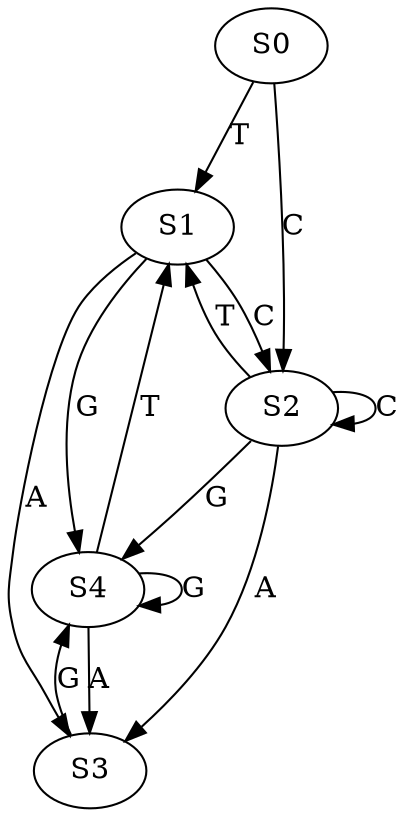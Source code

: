strict digraph  {
	S0 -> S1 [ label = T ];
	S0 -> S2 [ label = C ];
	S1 -> S3 [ label = A ];
	S1 -> S4 [ label = G ];
	S1 -> S2 [ label = C ];
	S2 -> S1 [ label = T ];
	S2 -> S3 [ label = A ];
	S2 -> S2 [ label = C ];
	S2 -> S4 [ label = G ];
	S3 -> S4 [ label = G ];
	S4 -> S1 [ label = T ];
	S4 -> S3 [ label = A ];
	S4 -> S4 [ label = G ];
}
